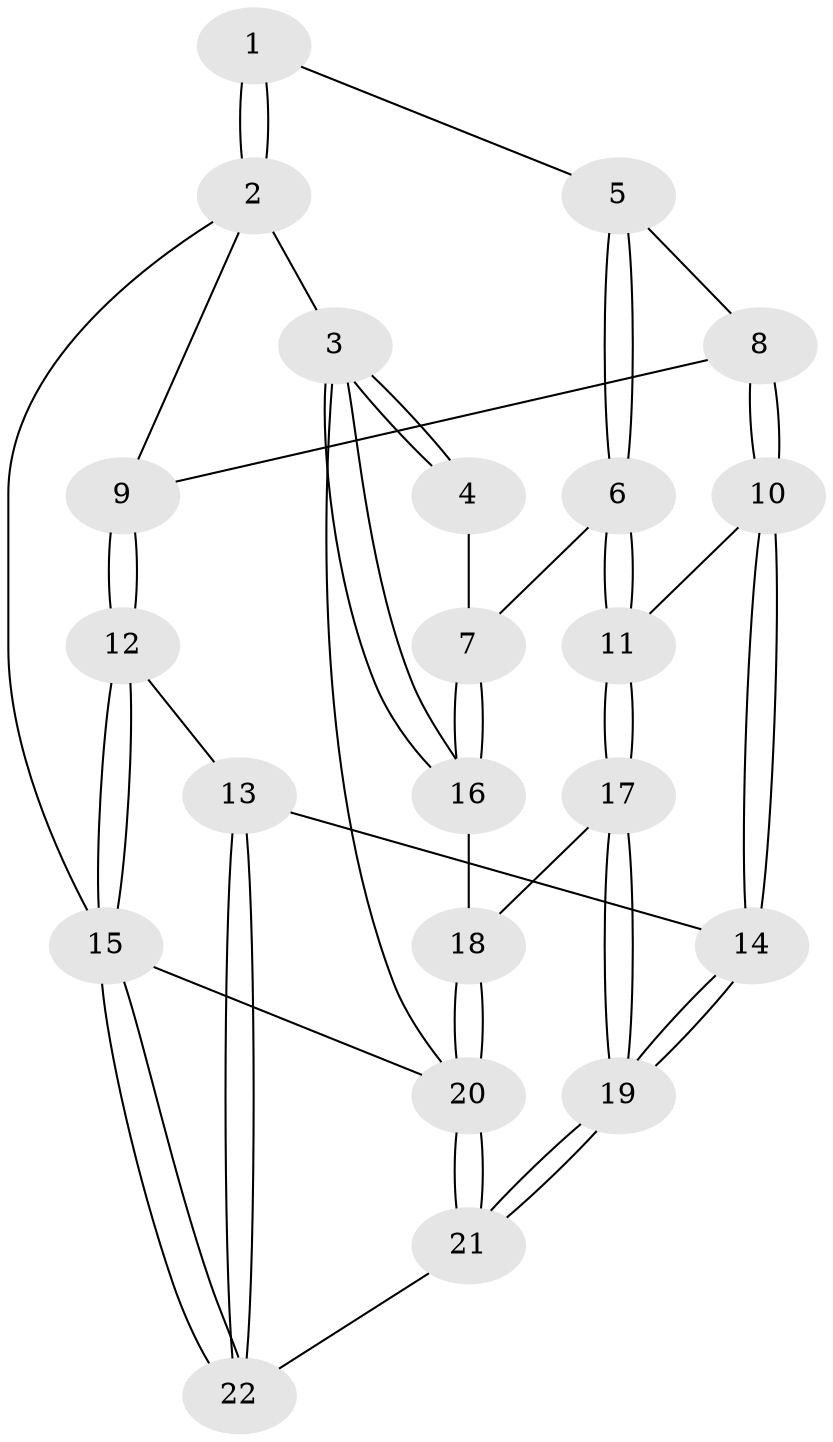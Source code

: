 // Generated by graph-tools (version 1.1) at 2025/46/02/15/25 05:46:28]
// undirected, 22 vertices, 52 edges
graph export_dot {
graph [start="1"]
  node [color=gray90,style=filled];
  1 [pos="+0.45408682258544986+0"];
  2 [pos="+1+0"];
  3 [pos="+0+0"];
  4 [pos="+0.3449215674141443+0"];
  5 [pos="+0.4902126575922762+0.023983690536390018"];
  6 [pos="+0.49873800633759+0.19341046480735455"];
  7 [pos="+0.01698722051874388+0.3390622759107505"];
  8 [pos="+1+0.15496316077388464"];
  9 [pos="+1+0.033644109369499214"];
  10 [pos="+0.6938946253875188+0.45338854672322293"];
  11 [pos="+0.5848657932582264+0.4568204519684425"];
  12 [pos="+1+0.6905609452144041"];
  13 [pos="+1+0.689384978042268"];
  14 [pos="+1+0.6876412217216162"];
  15 [pos="+1+1"];
  16 [pos="+0+0.38182811188272103"];
  17 [pos="+0.4991675767063402+0.5849468662311238"];
  18 [pos="+0.017590505826472792+0.6295454967008309"];
  19 [pos="+0.6002849600699324+0.9766084115920121"];
  20 [pos="+0+1"];
  21 [pos="+0.5894692702737341+1"];
  22 [pos="+0.7782254944264394+1"];
  1 -- 2;
  1 -- 2;
  1 -- 5;
  2 -- 3;
  2 -- 9;
  2 -- 15;
  3 -- 4;
  3 -- 4;
  3 -- 16;
  3 -- 16;
  3 -- 20;
  4 -- 7;
  5 -- 6;
  5 -- 6;
  5 -- 8;
  6 -- 7;
  6 -- 11;
  6 -- 11;
  7 -- 16;
  7 -- 16;
  8 -- 9;
  8 -- 10;
  8 -- 10;
  9 -- 12;
  9 -- 12;
  10 -- 11;
  10 -- 14;
  10 -- 14;
  11 -- 17;
  11 -- 17;
  12 -- 13;
  12 -- 15;
  12 -- 15;
  13 -- 14;
  13 -- 22;
  13 -- 22;
  14 -- 19;
  14 -- 19;
  15 -- 22;
  15 -- 22;
  15 -- 20;
  16 -- 18;
  17 -- 18;
  17 -- 19;
  17 -- 19;
  18 -- 20;
  18 -- 20;
  19 -- 21;
  19 -- 21;
  20 -- 21;
  20 -- 21;
  21 -- 22;
}
